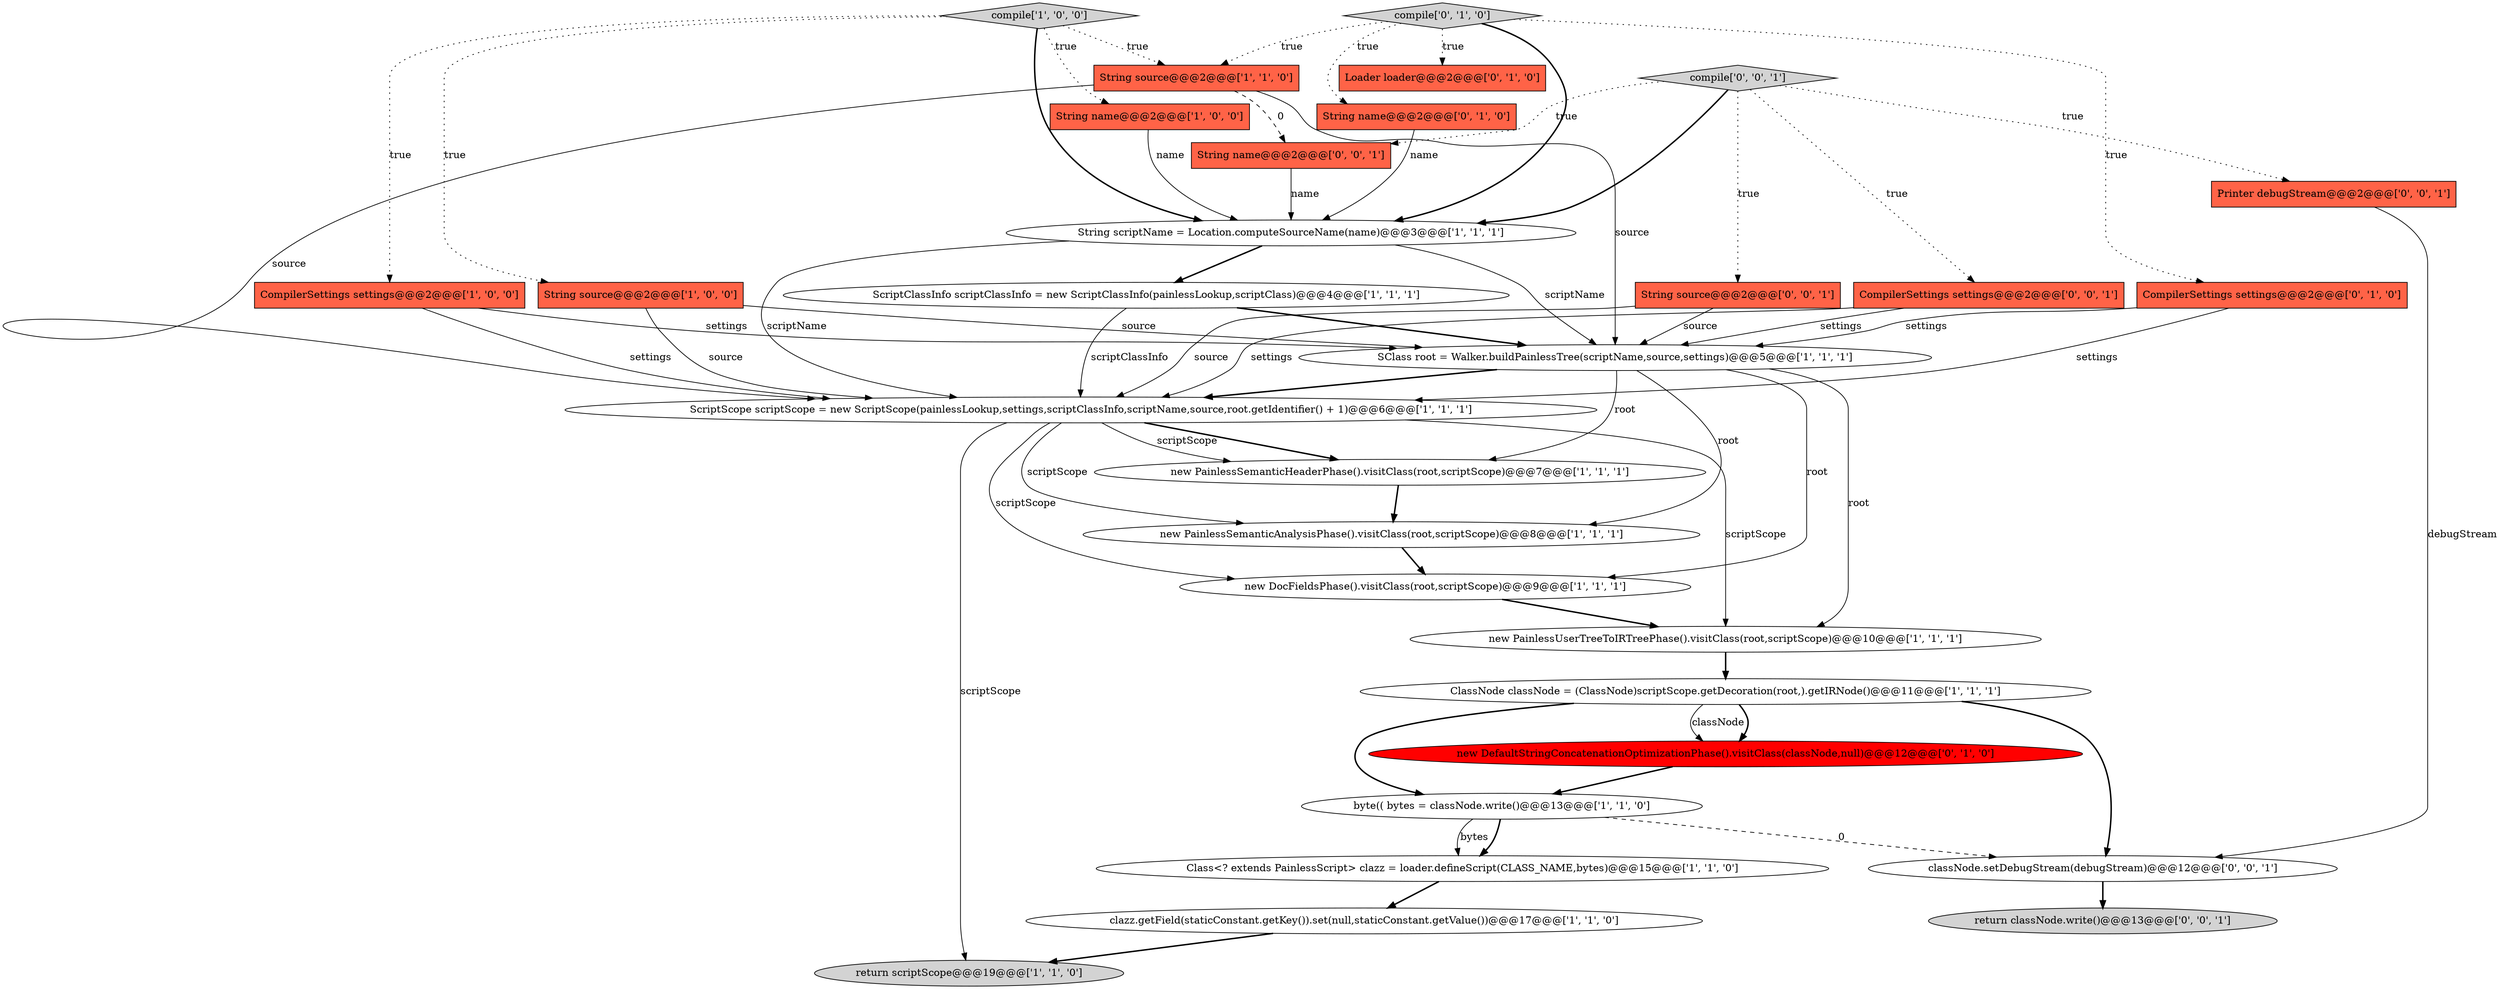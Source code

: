 digraph {
11 [style = filled, label = "clazz.getField(staticConstant.getKey()).set(null,staticConstant.getValue())@@@17@@@['1', '1', '0']", fillcolor = white, shape = ellipse image = "AAA0AAABBB1BBB"];
10 [style = filled, label = "ClassNode classNode = (ClassNode)scriptScope.getDecoration(root,).getIRNode()@@@11@@@['1', '1', '1']", fillcolor = white, shape = ellipse image = "AAA0AAABBB1BBB"];
3 [style = filled, label = "new PainlessSemanticAnalysisPhase().visitClass(root,scriptScope)@@@8@@@['1', '1', '1']", fillcolor = white, shape = ellipse image = "AAA0AAABBB1BBB"];
19 [style = filled, label = "compile['0', '1', '0']", fillcolor = lightgray, shape = diamond image = "AAA0AAABBB2BBB"];
24 [style = filled, label = "return classNode.write()@@@13@@@['0', '0', '1']", fillcolor = lightgray, shape = ellipse image = "AAA0AAABBB3BBB"];
28 [style = filled, label = "classNode.setDebugStream(debugStream)@@@12@@@['0', '0', '1']", fillcolor = white, shape = ellipse image = "AAA0AAABBB3BBB"];
13 [style = filled, label = "return scriptScope@@@19@@@['1', '1', '0']", fillcolor = lightgray, shape = ellipse image = "AAA0AAABBB1BBB"];
12 [style = filled, label = "new DocFieldsPhase().visitClass(root,scriptScope)@@@9@@@['1', '1', '1']", fillcolor = white, shape = ellipse image = "AAA0AAABBB1BBB"];
26 [style = filled, label = "Printer debugStream@@@2@@@['0', '0', '1']", fillcolor = tomato, shape = box image = "AAA0AAABBB3BBB"];
9 [style = filled, label = "String source@@@2@@@['1', '0', '0']", fillcolor = tomato, shape = box image = "AAA0AAABBB1BBB"];
25 [style = filled, label = "CompilerSettings settings@@@2@@@['0', '0', '1']", fillcolor = tomato, shape = box image = "AAA0AAABBB3BBB"];
2 [style = filled, label = "ScriptScope scriptScope = new ScriptScope(painlessLookup,settings,scriptClassInfo,scriptName,source,root.getIdentifier() + 1)@@@6@@@['1', '1', '1']", fillcolor = white, shape = ellipse image = "AAA0AAABBB1BBB"];
20 [style = filled, label = "String name@@@2@@@['0', '1', '0']", fillcolor = tomato, shape = box image = "AAA0AAABBB2BBB"];
22 [style = filled, label = "CompilerSettings settings@@@2@@@['0', '1', '0']", fillcolor = tomato, shape = box image = "AAA0AAABBB2BBB"];
0 [style = filled, label = "String scriptName = Location.computeSourceName(name)@@@3@@@['1', '1', '1']", fillcolor = white, shape = ellipse image = "AAA0AAABBB1BBB"];
5 [style = filled, label = "CompilerSettings settings@@@2@@@['1', '0', '0']", fillcolor = tomato, shape = box image = "AAA0AAABBB1BBB"];
23 [style = filled, label = "String source@@@2@@@['0', '0', '1']", fillcolor = tomato, shape = box image = "AAA0AAABBB3BBB"];
21 [style = filled, label = "Loader loader@@@2@@@['0', '1', '0']", fillcolor = tomato, shape = box image = "AAA0AAABBB2BBB"];
1 [style = filled, label = "byte(( bytes = classNode.write()@@@13@@@['1', '1', '0']", fillcolor = white, shape = ellipse image = "AAA0AAABBB1BBB"];
14 [style = filled, label = "String source@@@2@@@['1', '1', '0']", fillcolor = tomato, shape = box image = "AAA0AAABBB1BBB"];
29 [style = filled, label = "compile['0', '0', '1']", fillcolor = lightgray, shape = diamond image = "AAA0AAABBB3BBB"];
4 [style = filled, label = "String name@@@2@@@['1', '0', '0']", fillcolor = tomato, shape = box image = "AAA0AAABBB1BBB"];
16 [style = filled, label = "compile['1', '0', '0']", fillcolor = lightgray, shape = diamond image = "AAA0AAABBB1BBB"];
7 [style = filled, label = "SClass root = Walker.buildPainlessTree(scriptName,source,settings)@@@5@@@['1', '1', '1']", fillcolor = white, shape = ellipse image = "AAA0AAABBB1BBB"];
18 [style = filled, label = "new DefaultStringConcatenationOptimizationPhase().visitClass(classNode,null)@@@12@@@['0', '1', '0']", fillcolor = red, shape = ellipse image = "AAA1AAABBB2BBB"];
17 [style = filled, label = "new PainlessUserTreeToIRTreePhase().visitClass(root,scriptScope)@@@10@@@['1', '1', '1']", fillcolor = white, shape = ellipse image = "AAA0AAABBB1BBB"];
6 [style = filled, label = "new PainlessSemanticHeaderPhase().visitClass(root,scriptScope)@@@7@@@['1', '1', '1']", fillcolor = white, shape = ellipse image = "AAA0AAABBB1BBB"];
15 [style = filled, label = "ScriptClassInfo scriptClassInfo = new ScriptClassInfo(painlessLookup,scriptClass)@@@4@@@['1', '1', '1']", fillcolor = white, shape = ellipse image = "AAA0AAABBB1BBB"];
8 [style = filled, label = "Class<? extends PainlessScript> clazz = loader.defineScript(CLASS_NAME,bytes)@@@15@@@['1', '1', '0']", fillcolor = white, shape = ellipse image = "AAA0AAABBB1BBB"];
27 [style = filled, label = "String name@@@2@@@['0', '0', '1']", fillcolor = tomato, shape = box image = "AAA0AAABBB3BBB"];
7->12 [style = solid, label="root"];
2->12 [style = solid, label="scriptScope"];
6->3 [style = bold, label=""];
17->10 [style = bold, label=""];
10->18 [style = bold, label=""];
16->0 [style = bold, label=""];
16->9 [style = dotted, label="true"];
19->14 [style = dotted, label="true"];
1->8 [style = bold, label=""];
10->28 [style = bold, label=""];
15->7 [style = bold, label=""];
9->7 [style = solid, label="source"];
22->2 [style = solid, label="settings"];
27->0 [style = solid, label="name"];
25->2 [style = solid, label="settings"];
26->28 [style = solid, label="debugStream"];
2->6 [style = bold, label=""];
19->20 [style = dotted, label="true"];
29->27 [style = dotted, label="true"];
7->17 [style = solid, label="root"];
2->13 [style = solid, label="scriptScope"];
12->17 [style = bold, label=""];
29->0 [style = bold, label=""];
2->6 [style = solid, label="scriptScope"];
14->2 [style = solid, label="source"];
29->23 [style = dotted, label="true"];
19->21 [style = dotted, label="true"];
3->12 [style = bold, label=""];
1->28 [style = dashed, label="0"];
23->7 [style = solid, label="source"];
16->4 [style = dotted, label="true"];
29->26 [style = dotted, label="true"];
23->2 [style = solid, label="source"];
14->27 [style = dashed, label="0"];
7->3 [style = solid, label="root"];
2->17 [style = solid, label="scriptScope"];
20->0 [style = solid, label="name"];
0->15 [style = bold, label=""];
19->0 [style = bold, label=""];
7->6 [style = solid, label="root"];
14->7 [style = solid, label="source"];
2->3 [style = solid, label="scriptScope"];
10->18 [style = solid, label="classNode"];
18->1 [style = bold, label=""];
7->2 [style = bold, label=""];
0->2 [style = solid, label="scriptName"];
11->13 [style = bold, label=""];
16->14 [style = dotted, label="true"];
19->22 [style = dotted, label="true"];
16->5 [style = dotted, label="true"];
5->2 [style = solid, label="settings"];
28->24 [style = bold, label=""];
4->0 [style = solid, label="name"];
22->7 [style = solid, label="settings"];
5->7 [style = solid, label="settings"];
25->7 [style = solid, label="settings"];
10->1 [style = bold, label=""];
8->11 [style = bold, label=""];
15->2 [style = solid, label="scriptClassInfo"];
1->8 [style = solid, label="bytes"];
9->2 [style = solid, label="source"];
29->25 [style = dotted, label="true"];
0->7 [style = solid, label="scriptName"];
}
